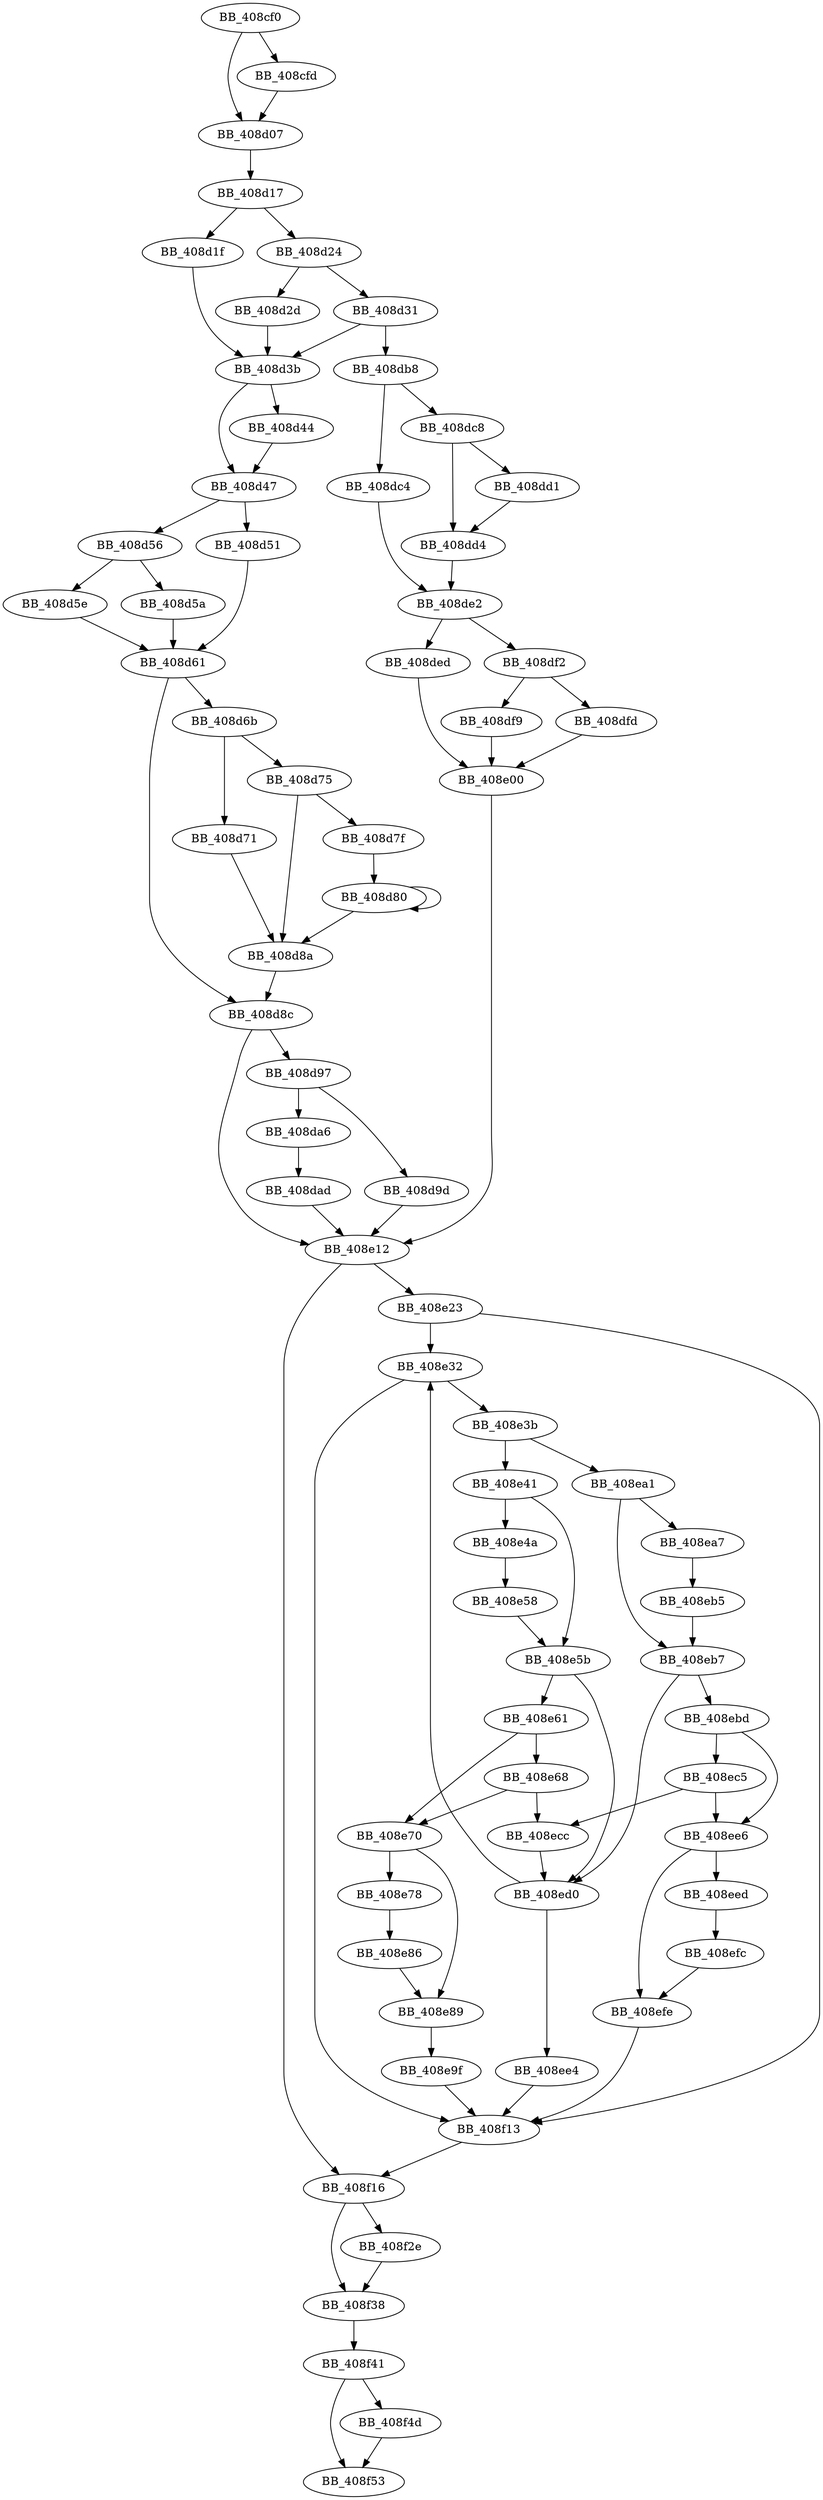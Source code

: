 DiGraph sub_408CF0{
BB_408cf0->BB_408cfd
BB_408cf0->BB_408d07
BB_408cfd->BB_408d07
BB_408d07->BB_408d17
BB_408d17->BB_408d1f
BB_408d17->BB_408d24
BB_408d1f->BB_408d3b
BB_408d24->BB_408d2d
BB_408d24->BB_408d31
BB_408d2d->BB_408d3b
BB_408d31->BB_408d3b
BB_408d31->BB_408db8
BB_408d3b->BB_408d44
BB_408d3b->BB_408d47
BB_408d44->BB_408d47
BB_408d47->BB_408d51
BB_408d47->BB_408d56
BB_408d51->BB_408d61
BB_408d56->BB_408d5a
BB_408d56->BB_408d5e
BB_408d5a->BB_408d61
BB_408d5e->BB_408d61
BB_408d61->BB_408d6b
BB_408d61->BB_408d8c
BB_408d6b->BB_408d71
BB_408d6b->BB_408d75
BB_408d71->BB_408d8a
BB_408d75->BB_408d7f
BB_408d75->BB_408d8a
BB_408d7f->BB_408d80
BB_408d80->BB_408d80
BB_408d80->BB_408d8a
BB_408d8a->BB_408d8c
BB_408d8c->BB_408d97
BB_408d8c->BB_408e12
BB_408d97->BB_408d9d
BB_408d97->BB_408da6
BB_408d9d->BB_408e12
BB_408da6->BB_408dad
BB_408dad->BB_408e12
BB_408db8->BB_408dc4
BB_408db8->BB_408dc8
BB_408dc4->BB_408de2
BB_408dc8->BB_408dd1
BB_408dc8->BB_408dd4
BB_408dd1->BB_408dd4
BB_408dd4->BB_408de2
BB_408de2->BB_408ded
BB_408de2->BB_408df2
BB_408ded->BB_408e00
BB_408df2->BB_408df9
BB_408df2->BB_408dfd
BB_408df9->BB_408e00
BB_408dfd->BB_408e00
BB_408e00->BB_408e12
BB_408e12->BB_408e23
BB_408e12->BB_408f16
BB_408e23->BB_408e32
BB_408e23->BB_408f13
BB_408e32->BB_408e3b
BB_408e32->BB_408f13
BB_408e3b->BB_408e41
BB_408e3b->BB_408ea1
BB_408e41->BB_408e4a
BB_408e41->BB_408e5b
BB_408e4a->BB_408e58
BB_408e58->BB_408e5b
BB_408e5b->BB_408e61
BB_408e5b->BB_408ed0
BB_408e61->BB_408e68
BB_408e61->BB_408e70
BB_408e68->BB_408e70
BB_408e68->BB_408ecc
BB_408e70->BB_408e78
BB_408e70->BB_408e89
BB_408e78->BB_408e86
BB_408e86->BB_408e89
BB_408e89->BB_408e9f
BB_408e9f->BB_408f13
BB_408ea1->BB_408ea7
BB_408ea1->BB_408eb7
BB_408ea7->BB_408eb5
BB_408eb5->BB_408eb7
BB_408eb7->BB_408ebd
BB_408eb7->BB_408ed0
BB_408ebd->BB_408ec5
BB_408ebd->BB_408ee6
BB_408ec5->BB_408ecc
BB_408ec5->BB_408ee6
BB_408ecc->BB_408ed0
BB_408ed0->BB_408e32
BB_408ed0->BB_408ee4
BB_408ee4->BB_408f13
BB_408ee6->BB_408eed
BB_408ee6->BB_408efe
BB_408eed->BB_408efc
BB_408efc->BB_408efe
BB_408efe->BB_408f13
BB_408f13->BB_408f16
BB_408f16->BB_408f2e
BB_408f16->BB_408f38
BB_408f2e->BB_408f38
BB_408f38->BB_408f41
BB_408f41->BB_408f4d
BB_408f41->BB_408f53
BB_408f4d->BB_408f53
}

